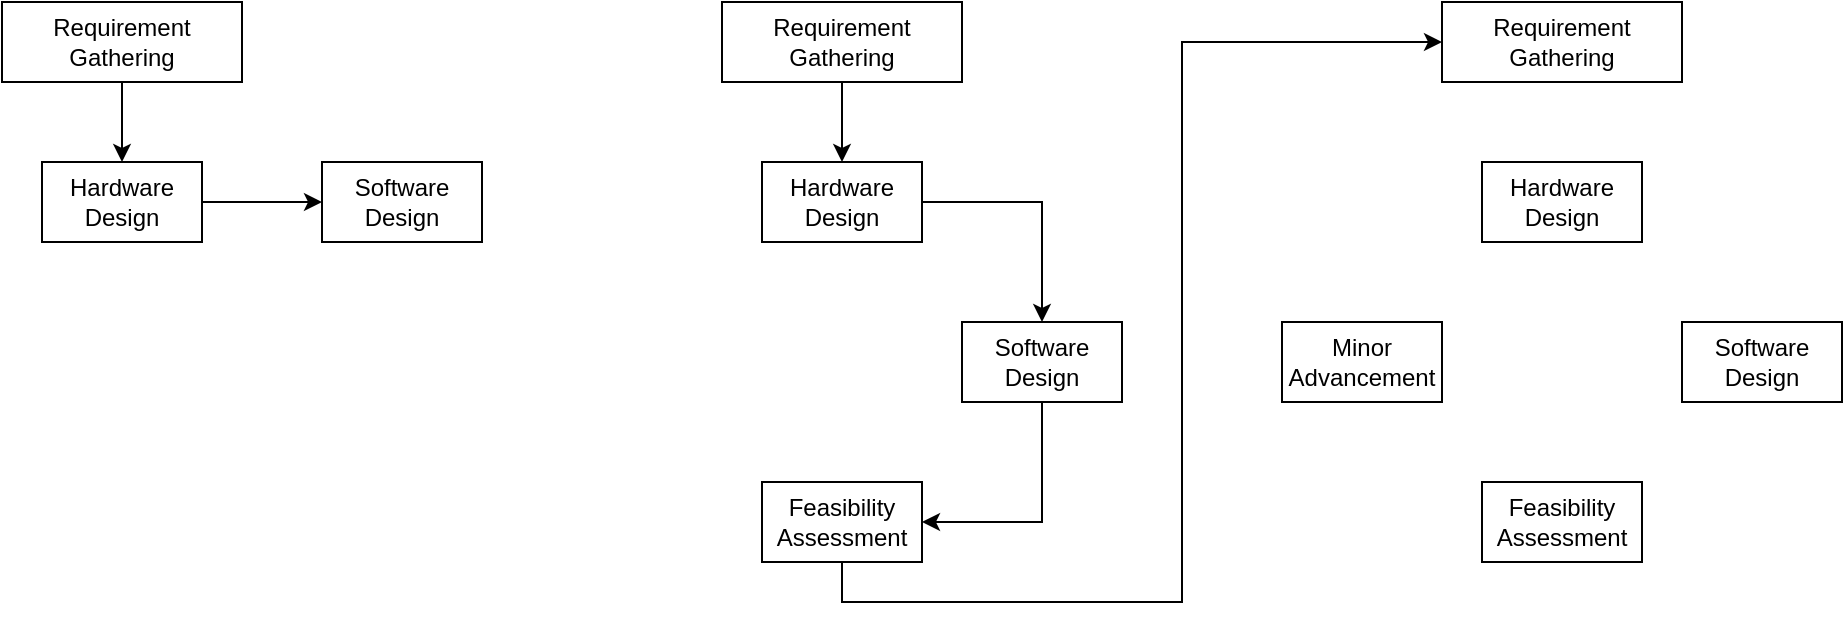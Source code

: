 <mxfile version="21.3.2" type="device">
  <diagram name="Page-1" id="WD1LmY0RTJz6kkx9pJ5j">
    <mxGraphModel dx="1434" dy="788" grid="1" gridSize="10" guides="1" tooltips="1" connect="1" arrows="1" fold="1" page="1" pageScale="1" pageWidth="1200" pageHeight="1920" math="0" shadow="0">
      <root>
        <mxCell id="0" />
        <mxCell id="1" parent="0" />
        <mxCell id="xVaN1aLkHs_rfalM2R6l-17" value="" style="edgeStyle=orthogonalEdgeStyle;rounded=0;orthogonalLoop=1;jettySize=auto;html=1;" edge="1" parent="1" source="xVaN1aLkHs_rfalM2R6l-1" target="xVaN1aLkHs_rfalM2R6l-2">
          <mxGeometry relative="1" as="geometry" />
        </mxCell>
        <mxCell id="xVaN1aLkHs_rfalM2R6l-1" value="Requirement&lt;br&gt;Gathering" style="rounded=0;whiteSpace=wrap;html=1;" vertex="1" parent="1">
          <mxGeometry x="80" y="40" width="120" height="40" as="geometry" />
        </mxCell>
        <mxCell id="xVaN1aLkHs_rfalM2R6l-28" style="edgeStyle=orthogonalEdgeStyle;rounded=0;orthogonalLoop=1;jettySize=auto;html=1;entryX=0;entryY=0.5;entryDx=0;entryDy=0;" edge="1" parent="1" source="xVaN1aLkHs_rfalM2R6l-2" target="xVaN1aLkHs_rfalM2R6l-4">
          <mxGeometry relative="1" as="geometry" />
        </mxCell>
        <mxCell id="xVaN1aLkHs_rfalM2R6l-2" value="Hardware Design" style="rounded=0;whiteSpace=wrap;html=1;" vertex="1" parent="1">
          <mxGeometry x="100" y="120" width="80" height="40" as="geometry" />
        </mxCell>
        <mxCell id="xVaN1aLkHs_rfalM2R6l-4" value="Software&lt;br&gt;Design" style="rounded=0;whiteSpace=wrap;html=1;" vertex="1" parent="1">
          <mxGeometry x="240" y="120" width="80" height="40" as="geometry" />
        </mxCell>
        <mxCell id="xVaN1aLkHs_rfalM2R6l-24" style="edgeStyle=orthogonalEdgeStyle;rounded=0;orthogonalLoop=1;jettySize=auto;html=1;entryX=0.5;entryY=0;entryDx=0;entryDy=0;" edge="1" parent="1" source="xVaN1aLkHs_rfalM2R6l-7" target="xVaN1aLkHs_rfalM2R6l-8">
          <mxGeometry relative="1" as="geometry" />
        </mxCell>
        <mxCell id="xVaN1aLkHs_rfalM2R6l-7" value="Hardware Design" style="rounded=0;whiteSpace=wrap;html=1;" vertex="1" parent="1">
          <mxGeometry x="460" y="120" width="80" height="40" as="geometry" />
        </mxCell>
        <mxCell id="xVaN1aLkHs_rfalM2R6l-25" style="edgeStyle=orthogonalEdgeStyle;rounded=0;orthogonalLoop=1;jettySize=auto;html=1;exitX=0.5;exitY=1;exitDx=0;exitDy=0;entryX=1;entryY=0.5;entryDx=0;entryDy=0;" edge="1" parent="1" source="xVaN1aLkHs_rfalM2R6l-8" target="xVaN1aLkHs_rfalM2R6l-9">
          <mxGeometry relative="1" as="geometry" />
        </mxCell>
        <mxCell id="xVaN1aLkHs_rfalM2R6l-8" value="Software&lt;br&gt;Design" style="rounded=0;whiteSpace=wrap;html=1;" vertex="1" parent="1">
          <mxGeometry x="560" y="200" width="80" height="40" as="geometry" />
        </mxCell>
        <mxCell id="xVaN1aLkHs_rfalM2R6l-26" style="edgeStyle=orthogonalEdgeStyle;rounded=0;orthogonalLoop=1;jettySize=auto;html=1;entryX=0;entryY=0.5;entryDx=0;entryDy=0;" edge="1" parent="1" source="xVaN1aLkHs_rfalM2R6l-9" target="xVaN1aLkHs_rfalM2R6l-16">
          <mxGeometry relative="1" as="geometry">
            <Array as="points">
              <mxPoint x="500" y="340" />
              <mxPoint x="670" y="340" />
              <mxPoint x="670" y="60" />
            </Array>
          </mxGeometry>
        </mxCell>
        <mxCell id="xVaN1aLkHs_rfalM2R6l-9" value="Feasibility&lt;br&gt;Assessment" style="rounded=0;whiteSpace=wrap;html=1;" vertex="1" parent="1">
          <mxGeometry x="460" y="280" width="80" height="40" as="geometry" />
        </mxCell>
        <mxCell id="xVaN1aLkHs_rfalM2R6l-11" value="Hardware Design" style="rounded=0;whiteSpace=wrap;html=1;" vertex="1" parent="1">
          <mxGeometry x="820" y="120" width="80" height="40" as="geometry" />
        </mxCell>
        <mxCell id="xVaN1aLkHs_rfalM2R6l-12" value="Software&lt;br&gt;Design" style="rounded=0;whiteSpace=wrap;html=1;" vertex="1" parent="1">
          <mxGeometry x="920" y="200" width="80" height="40" as="geometry" />
        </mxCell>
        <mxCell id="xVaN1aLkHs_rfalM2R6l-13" value="Feasibility&lt;br&gt;Assessment" style="rounded=0;whiteSpace=wrap;html=1;" vertex="1" parent="1">
          <mxGeometry x="820" y="280" width="80" height="40" as="geometry" />
        </mxCell>
        <mxCell id="xVaN1aLkHs_rfalM2R6l-14" value="Minor&lt;br&gt;Advancement" style="rounded=0;whiteSpace=wrap;html=1;" vertex="1" parent="1">
          <mxGeometry x="720" y="200" width="80" height="40" as="geometry" />
        </mxCell>
        <mxCell id="xVaN1aLkHs_rfalM2R6l-23" value="" style="edgeStyle=orthogonalEdgeStyle;rounded=0;orthogonalLoop=1;jettySize=auto;html=1;" edge="1" parent="1" source="xVaN1aLkHs_rfalM2R6l-15" target="xVaN1aLkHs_rfalM2R6l-7">
          <mxGeometry relative="1" as="geometry" />
        </mxCell>
        <mxCell id="xVaN1aLkHs_rfalM2R6l-15" value="Requirement&lt;br&gt;Gathering" style="rounded=0;whiteSpace=wrap;html=1;" vertex="1" parent="1">
          <mxGeometry x="440" y="40" width="120" height="40" as="geometry" />
        </mxCell>
        <mxCell id="xVaN1aLkHs_rfalM2R6l-16" value="Requirement&lt;br&gt;Gathering" style="rounded=0;whiteSpace=wrap;html=1;" vertex="1" parent="1">
          <mxGeometry x="800" y="40" width="120" height="40" as="geometry" />
        </mxCell>
      </root>
    </mxGraphModel>
  </diagram>
</mxfile>
